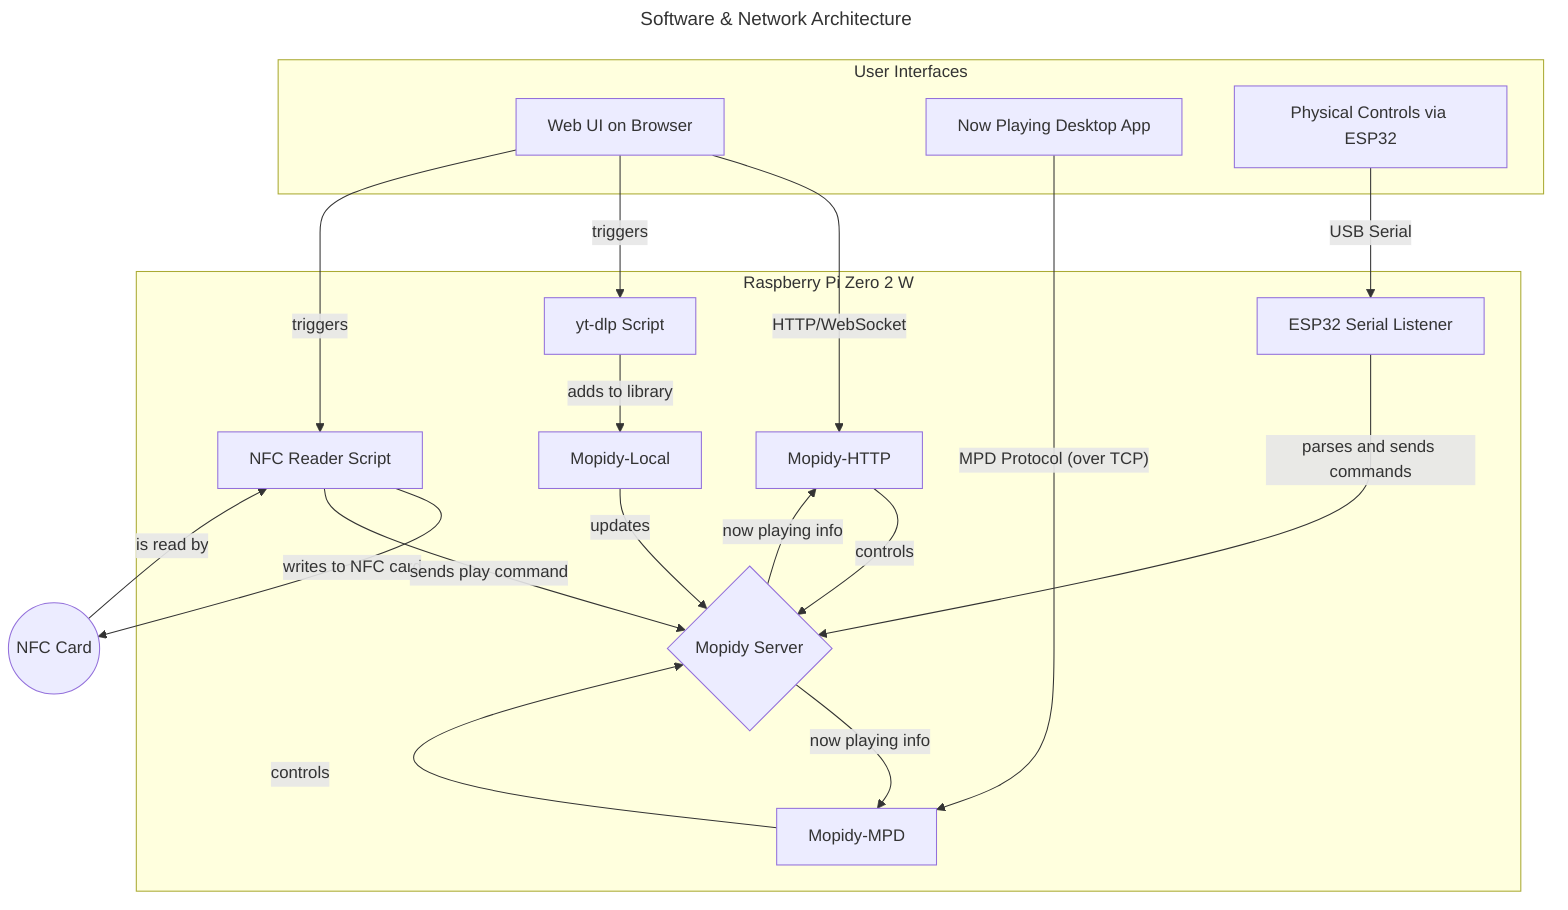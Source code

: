 ---
title: Software & Network Architecture
---

graph TD
    subgraph "User Interfaces"
        A[Web UI on Browser]
        B[Now Playing Desktop App]
        C[Physical Controls via ESP32]
    end

    subgraph "Raspberry Pi Zero 2 W"
        D{Mopidy Server}
        E[Mopidy-MPD]
        F[Mopidy-HTTP]
        G[Mopidy-Local]
        H[yt-dlp Script]
        I[NFC Reader Script]
        J[ESP32 Serial Listener]
    end

    A -- "HTTP/WebSocket" --> F;
    F -- "controls" --> D;
    D -- "now playing info" --> F;

    B -- "MPD Protocol (over TCP)" --> E;
    E -- "controls" --> D;
    D -- "now playing info" --> E;

    C -- "USB Serial" --> J;
    J -- "parses and sends commands" --> D;

    A -- "triggers" --> H;
    H -- "adds to library" --> G;
    G -- "updates" --> D;

    A -- "triggers" --> I;
    I -- "writes to NFC card" --> K((NFC Card));
    K -- "is read by" --> I;
    I -- "sends play command" --> D;
